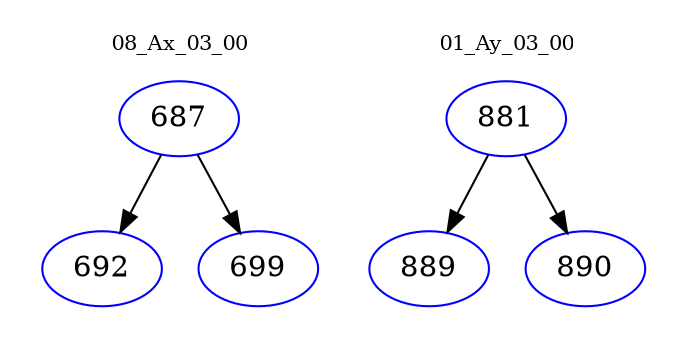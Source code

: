 digraph{
subgraph cluster_0 {
color = white
label = "08_Ax_03_00";
fontsize=10;
T0_687 [label="687", color="blue"]
T0_687 -> T0_692 [color="black"]
T0_692 [label="692", color="blue"]
T0_687 -> T0_699 [color="black"]
T0_699 [label="699", color="blue"]
}
subgraph cluster_1 {
color = white
label = "01_Ay_03_00";
fontsize=10;
T1_881 [label="881", color="blue"]
T1_881 -> T1_889 [color="black"]
T1_889 [label="889", color="blue"]
T1_881 -> T1_890 [color="black"]
T1_890 [label="890", color="blue"]
}
}
